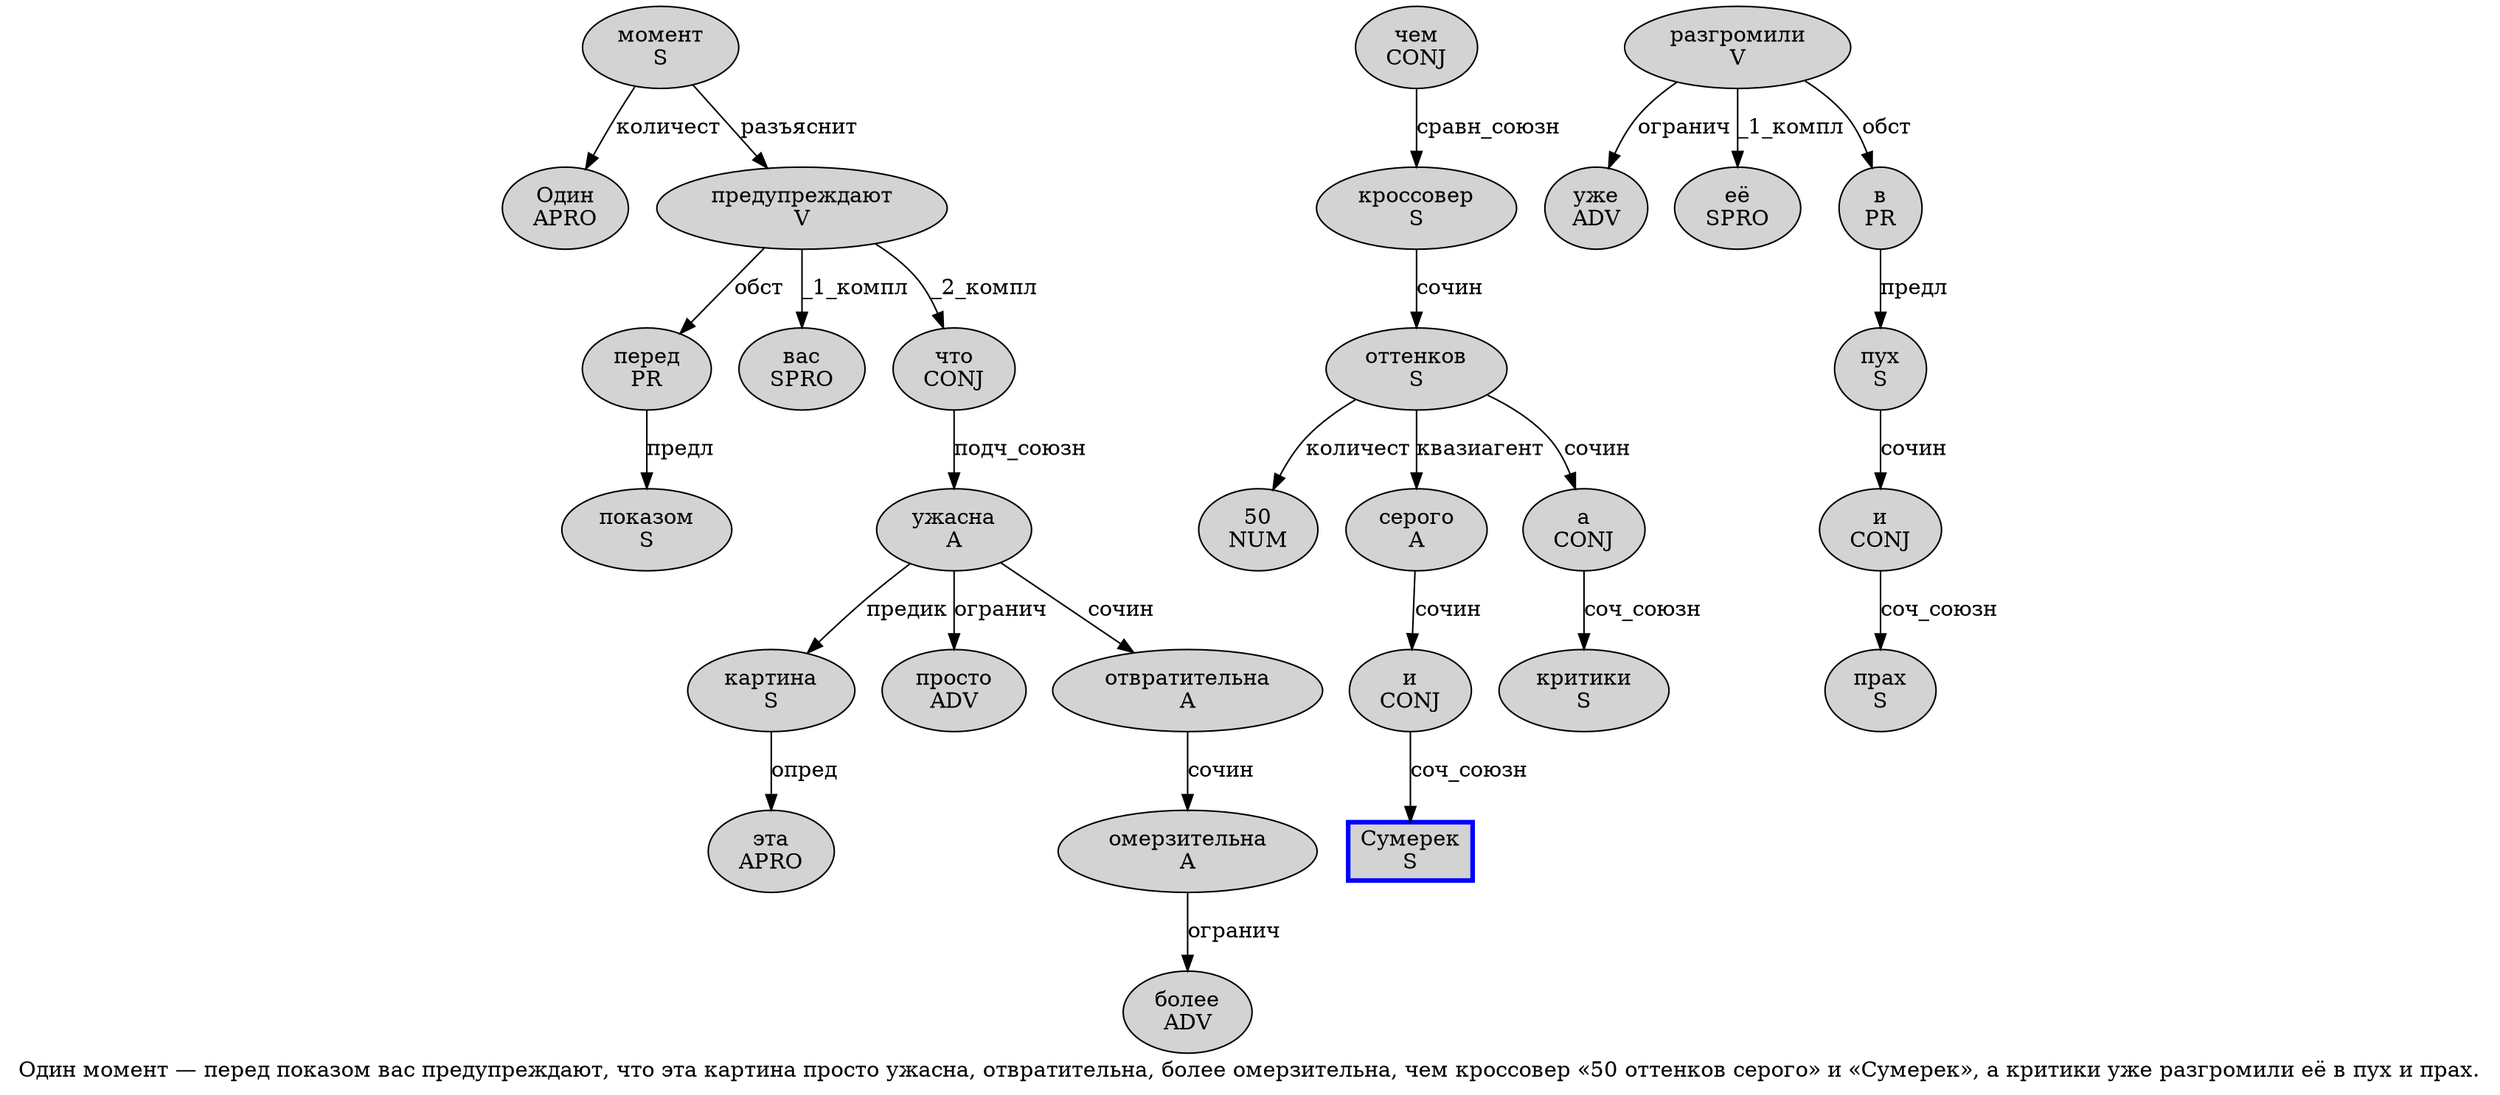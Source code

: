 digraph SENTENCE_2669 {
	graph [label="Один момент — перед показом вас предупреждают, что эта картина просто ужасна, отвратительна, более омерзительна, чем кроссовер «50 оттенков серого» и «Сумерек», а критики уже разгромили её в пух и прах."]
	node [style=filled]
		0 [label="Один
APRO" color="" fillcolor=lightgray penwidth=1 shape=ellipse]
		1 [label="момент
S" color="" fillcolor=lightgray penwidth=1 shape=ellipse]
		3 [label="перед
PR" color="" fillcolor=lightgray penwidth=1 shape=ellipse]
		4 [label="показом
S" color="" fillcolor=lightgray penwidth=1 shape=ellipse]
		5 [label="вас
SPRO" color="" fillcolor=lightgray penwidth=1 shape=ellipse]
		6 [label="предупреждают
V" color="" fillcolor=lightgray penwidth=1 shape=ellipse]
		8 [label="что
CONJ" color="" fillcolor=lightgray penwidth=1 shape=ellipse]
		9 [label="эта
APRO" color="" fillcolor=lightgray penwidth=1 shape=ellipse]
		10 [label="картина
S" color="" fillcolor=lightgray penwidth=1 shape=ellipse]
		11 [label="просто
ADV" color="" fillcolor=lightgray penwidth=1 shape=ellipse]
		12 [label="ужасна
A" color="" fillcolor=lightgray penwidth=1 shape=ellipse]
		14 [label="отвратительна
A" color="" fillcolor=lightgray penwidth=1 shape=ellipse]
		16 [label="более
ADV" color="" fillcolor=lightgray penwidth=1 shape=ellipse]
		17 [label="омерзительна
A" color="" fillcolor=lightgray penwidth=1 shape=ellipse]
		19 [label="чем
CONJ" color="" fillcolor=lightgray penwidth=1 shape=ellipse]
		20 [label="кроссовер
S" color="" fillcolor=lightgray penwidth=1 shape=ellipse]
		22 [label="50
NUM" color="" fillcolor=lightgray penwidth=1 shape=ellipse]
		23 [label="оттенков
S" color="" fillcolor=lightgray penwidth=1 shape=ellipse]
		24 [label="серого
A" color="" fillcolor=lightgray penwidth=1 shape=ellipse]
		26 [label="и
CONJ" color="" fillcolor=lightgray penwidth=1 shape=ellipse]
		28 [label="Сумерек
S" color=blue fillcolor=lightgray penwidth=3 shape=box]
		31 [label="а
CONJ" color="" fillcolor=lightgray penwidth=1 shape=ellipse]
		32 [label="критики
S" color="" fillcolor=lightgray penwidth=1 shape=ellipse]
		33 [label="уже
ADV" color="" fillcolor=lightgray penwidth=1 shape=ellipse]
		34 [label="разгромили
V" color="" fillcolor=lightgray penwidth=1 shape=ellipse]
		35 [label="её
SPRO" color="" fillcolor=lightgray penwidth=1 shape=ellipse]
		36 [label="в
PR" color="" fillcolor=lightgray penwidth=1 shape=ellipse]
		37 [label="пух
S" color="" fillcolor=lightgray penwidth=1 shape=ellipse]
		38 [label="и
CONJ" color="" fillcolor=lightgray penwidth=1 shape=ellipse]
		39 [label="прах
S" color="" fillcolor=lightgray penwidth=1 shape=ellipse]
			34 -> 33 [label="огранич"]
			34 -> 35 [label="_1_компл"]
			34 -> 36 [label="обст"]
			37 -> 38 [label="сочин"]
			24 -> 26 [label="сочин"]
			14 -> 17 [label="сочин"]
			12 -> 10 [label="предик"]
			12 -> 11 [label="огранич"]
			12 -> 14 [label="сочин"]
			38 -> 39 [label="соч_союзн"]
			23 -> 22 [label="количест"]
			23 -> 24 [label="квазиагент"]
			23 -> 31 [label="сочин"]
			1 -> 0 [label="количест"]
			1 -> 6 [label="разъяснит"]
			17 -> 16 [label="огранич"]
			36 -> 37 [label="предл"]
			8 -> 12 [label="подч_союзн"]
			20 -> 23 [label="сочин"]
			26 -> 28 [label="соч_союзн"]
			31 -> 32 [label="соч_союзн"]
			6 -> 3 [label="обст"]
			6 -> 5 [label="_1_компл"]
			6 -> 8 [label="_2_компл"]
			10 -> 9 [label="опред"]
			3 -> 4 [label="предл"]
			19 -> 20 [label="сравн_союзн"]
}